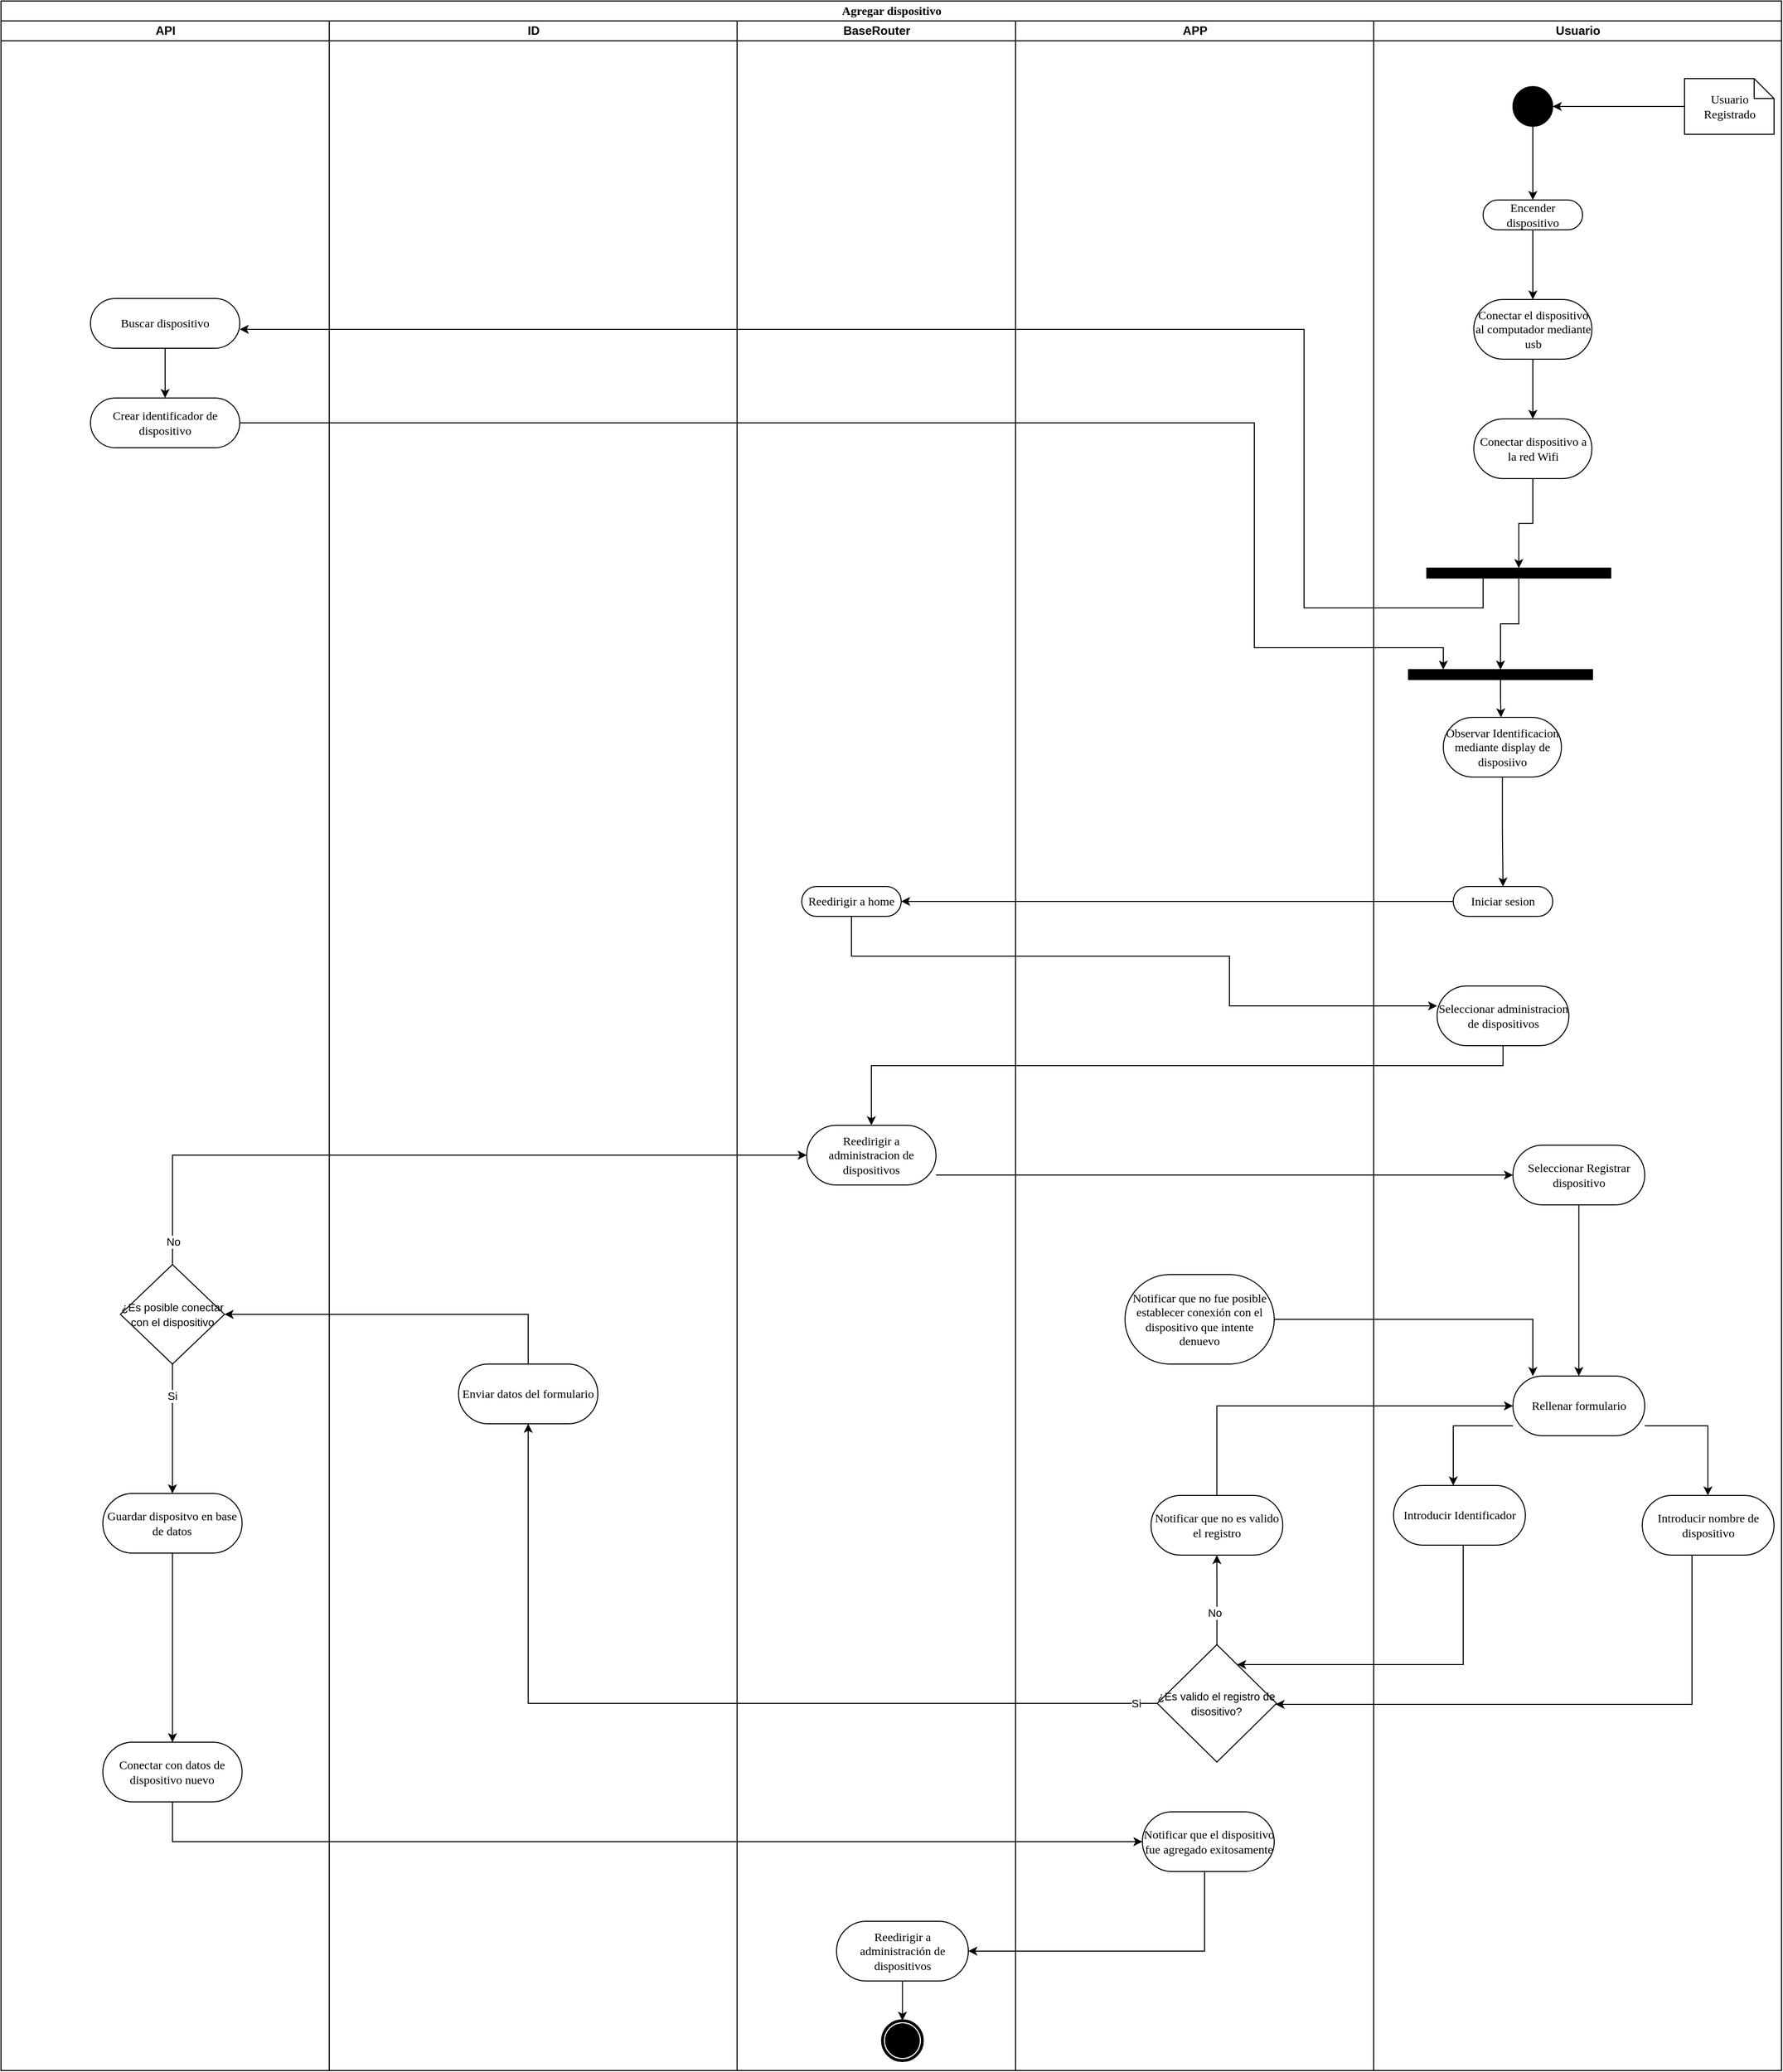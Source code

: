 <mxfile version="24.7.17">
  <diagram name="Página-1" id="JZXTj2QQszrPeYNo8ZXo">
    <mxGraphModel dx="1760" dy="1016" grid="1" gridSize="10" guides="1" tooltips="1" connect="1" arrows="1" fold="1" page="1" pageScale="1" pageWidth="827" pageHeight="1169" math="0" shadow="0">
      <root>
        <mxCell id="0" />
        <mxCell id="1" parent="0" />
        <mxCell id="zhpfSmzAwBTxLPybTJTp-1" value="Agregar dispositivo" style="swimlane;html=1;childLayout=stackLayout;startSize=20;rounded=0;shadow=0;comic=0;labelBackgroundColor=none;strokeWidth=1;fontFamily=Verdana;fontSize=12;align=center;" vertex="1" parent="1">
          <mxGeometry x="160" y="70" width="1790" height="2080" as="geometry" />
        </mxCell>
        <mxCell id="zhpfSmzAwBTxLPybTJTp-2" value="API" style="swimlane;html=1;startSize=20;" vertex="1" parent="zhpfSmzAwBTxLPybTJTp-1">
          <mxGeometry y="20" width="330" height="2060" as="geometry" />
        </mxCell>
        <mxCell id="zhpfSmzAwBTxLPybTJTp-3" value="Crear identificador de dispositivo" style="rounded=1;whiteSpace=wrap;html=1;shadow=0;comic=0;labelBackgroundColor=none;strokeWidth=1;fontFamily=Verdana;fontSize=12;align=center;arcSize=50;" vertex="1" parent="zhpfSmzAwBTxLPybTJTp-2">
          <mxGeometry x="90" y="379" width="150" height="50" as="geometry" />
        </mxCell>
        <mxCell id="zhpfSmzAwBTxLPybTJTp-4" style="edgeStyle=orthogonalEdgeStyle;rounded=0;orthogonalLoop=1;jettySize=auto;html=1;" edge="1" parent="zhpfSmzAwBTxLPybTJTp-2" source="zhpfSmzAwBTxLPybTJTp-5" target="zhpfSmzAwBTxLPybTJTp-3">
          <mxGeometry relative="1" as="geometry" />
        </mxCell>
        <mxCell id="zhpfSmzAwBTxLPybTJTp-5" value="Buscar dispositivo" style="rounded=1;whiteSpace=wrap;html=1;shadow=0;comic=0;labelBackgroundColor=none;strokeWidth=1;fontFamily=Verdana;fontSize=12;align=center;arcSize=50;" vertex="1" parent="zhpfSmzAwBTxLPybTJTp-2">
          <mxGeometry x="90" y="279" width="150" height="50" as="geometry" />
        </mxCell>
        <mxCell id="zhpfSmzAwBTxLPybTJTp-6" style="edgeStyle=orthogonalEdgeStyle;rounded=0;orthogonalLoop=1;jettySize=auto;html=1;" edge="1" parent="zhpfSmzAwBTxLPybTJTp-2" source="zhpfSmzAwBTxLPybTJTp-8" target="zhpfSmzAwBTxLPybTJTp-10">
          <mxGeometry relative="1" as="geometry" />
        </mxCell>
        <mxCell id="zhpfSmzAwBTxLPybTJTp-7" value="Si" style="edgeLabel;html=1;align=center;verticalAlign=middle;resizable=0;points=[];" vertex="1" connectable="0" parent="zhpfSmzAwBTxLPybTJTp-6">
          <mxGeometry x="-0.513" y="-1" relative="1" as="geometry">
            <mxPoint as="offset" />
          </mxGeometry>
        </mxCell>
        <mxCell id="zhpfSmzAwBTxLPybTJTp-8" value="&lt;font style=&quot;font-size: 11px;&quot;&gt;¿Es posible conectar con el dispositivo&lt;br&gt;&lt;/font&gt;" style="rhombus;whiteSpace=wrap;html=1;align=center;" vertex="1" parent="zhpfSmzAwBTxLPybTJTp-2">
          <mxGeometry x="120" y="1250" width="104.75" height="100" as="geometry" />
        </mxCell>
        <mxCell id="zhpfSmzAwBTxLPybTJTp-9" style="edgeStyle=orthogonalEdgeStyle;rounded=0;orthogonalLoop=1;jettySize=auto;html=1;" edge="1" parent="zhpfSmzAwBTxLPybTJTp-2" source="zhpfSmzAwBTxLPybTJTp-10" target="zhpfSmzAwBTxLPybTJTp-11">
          <mxGeometry relative="1" as="geometry" />
        </mxCell>
        <mxCell id="zhpfSmzAwBTxLPybTJTp-10" value="Guardar dispositvo en base de datos" style="rounded=1;whiteSpace=wrap;html=1;shadow=0;comic=0;labelBackgroundColor=none;strokeWidth=1;fontFamily=Verdana;fontSize=12;align=center;arcSize=50;" vertex="1" parent="zhpfSmzAwBTxLPybTJTp-2">
          <mxGeometry x="102.38" y="1480" width="140" height="60" as="geometry" />
        </mxCell>
        <mxCell id="zhpfSmzAwBTxLPybTJTp-11" value="Conectar con datos de dispositivo nuevo" style="rounded=1;whiteSpace=wrap;html=1;shadow=0;comic=0;labelBackgroundColor=none;strokeWidth=1;fontFamily=Verdana;fontSize=12;align=center;arcSize=50;" vertex="1" parent="zhpfSmzAwBTxLPybTJTp-2">
          <mxGeometry x="102.38" y="1730" width="140" height="60" as="geometry" />
        </mxCell>
        <mxCell id="zhpfSmzAwBTxLPybTJTp-12" value="ID" style="swimlane;html=1;startSize=20;" vertex="1" parent="zhpfSmzAwBTxLPybTJTp-1">
          <mxGeometry x="330" y="20" width="410" height="2060" as="geometry" />
        </mxCell>
        <mxCell id="zhpfSmzAwBTxLPybTJTp-13" value="Enviar datos del formulario" style="rounded=1;whiteSpace=wrap;html=1;shadow=0;comic=0;labelBackgroundColor=none;strokeWidth=1;fontFamily=Verdana;fontSize=12;align=center;arcSize=50;" vertex="1" parent="zhpfSmzAwBTxLPybTJTp-12">
          <mxGeometry x="130" y="1350" width="140" height="60" as="geometry" />
        </mxCell>
        <mxCell id="zhpfSmzAwBTxLPybTJTp-14" value="BaseRouter" style="swimlane;html=1;startSize=20;" vertex="1" parent="zhpfSmzAwBTxLPybTJTp-1">
          <mxGeometry x="740" y="20" width="280" height="2060" as="geometry" />
        </mxCell>
        <mxCell id="zhpfSmzAwBTxLPybTJTp-15" value="Reedirigir a home" style="rounded=1;whiteSpace=wrap;html=1;shadow=0;comic=0;labelBackgroundColor=none;strokeWidth=1;fontFamily=Verdana;fontSize=12;align=center;arcSize=50;" vertex="1" parent="zhpfSmzAwBTxLPybTJTp-14">
          <mxGeometry x="65" y="870" width="100" height="30" as="geometry" />
        </mxCell>
        <mxCell id="zhpfSmzAwBTxLPybTJTp-16" value="Reedirigir a administracion de dispositivos" style="rounded=1;whiteSpace=wrap;html=1;shadow=0;comic=0;labelBackgroundColor=none;strokeWidth=1;fontFamily=Verdana;fontSize=12;align=center;arcSize=50;" vertex="1" parent="zhpfSmzAwBTxLPybTJTp-14">
          <mxGeometry x="70" y="1110" width="130" height="60" as="geometry" />
        </mxCell>
        <mxCell id="zhpfSmzAwBTxLPybTJTp-17" style="edgeStyle=orthogonalEdgeStyle;rounded=0;orthogonalLoop=1;jettySize=auto;html=1;" edge="1" parent="zhpfSmzAwBTxLPybTJTp-14" source="zhpfSmzAwBTxLPybTJTp-18" target="zhpfSmzAwBTxLPybTJTp-19">
          <mxGeometry relative="1" as="geometry" />
        </mxCell>
        <mxCell id="zhpfSmzAwBTxLPybTJTp-18" value="Reedirigir a administración de dispositivos" style="rounded=1;whiteSpace=wrap;html=1;shadow=0;comic=0;labelBackgroundColor=none;strokeWidth=1;fontFamily=Verdana;fontSize=12;align=center;arcSize=50;" vertex="1" parent="zhpfSmzAwBTxLPybTJTp-14">
          <mxGeometry x="100" y="1910" width="132.5" height="60" as="geometry" />
        </mxCell>
        <mxCell id="zhpfSmzAwBTxLPybTJTp-19" value="" style="shape=mxgraph.bpmn.shape;html=1;verticalLabelPosition=bottom;labelBackgroundColor=#ffffff;verticalAlign=top;perimeter=ellipsePerimeter;outline=end;symbol=terminate;rounded=0;shadow=0;comic=0;strokeWidth=1;fontFamily=Verdana;fontSize=12;align=center;" vertex="1" parent="zhpfSmzAwBTxLPybTJTp-14">
          <mxGeometry x="146.25" y="2010" width="40" height="40" as="geometry" />
        </mxCell>
        <mxCell id="zhpfSmzAwBTxLPybTJTp-20" value="APP" style="swimlane;html=1;startSize=20;" vertex="1" parent="zhpfSmzAwBTxLPybTJTp-1">
          <mxGeometry x="1020" y="20" width="360" height="2060" as="geometry" />
        </mxCell>
        <mxCell id="zhpfSmzAwBTxLPybTJTp-21" value="Notificar que no es valido el registro" style="rounded=1;whiteSpace=wrap;html=1;shadow=0;comic=0;labelBackgroundColor=none;strokeWidth=1;fontFamily=Verdana;fontSize=12;align=center;arcSize=50;" vertex="1" parent="zhpfSmzAwBTxLPybTJTp-20">
          <mxGeometry x="136.13" y="1482" width="132.5" height="60" as="geometry" />
        </mxCell>
        <mxCell id="zhpfSmzAwBTxLPybTJTp-22" value="Notificar que no fue posible establecer conexión con el dispositivo que intente denuevo" style="rounded=1;whiteSpace=wrap;html=1;shadow=0;comic=0;labelBackgroundColor=none;strokeWidth=1;fontFamily=Verdana;fontSize=12;align=center;arcSize=50;" vertex="1" parent="zhpfSmzAwBTxLPybTJTp-20">
          <mxGeometry x="110" y="1260" width="150" height="90" as="geometry" />
        </mxCell>
        <mxCell id="zhpfSmzAwBTxLPybTJTp-23" value="&lt;font style=&quot;font-size: 11px;&quot;&gt;¿Es valido el registro de disositivo?&lt;/font&gt;" style="rhombus;whiteSpace=wrap;html=1;align=center;" vertex="1" parent="zhpfSmzAwBTxLPybTJTp-20">
          <mxGeometry x="142.38" y="1632" width="120" height="118" as="geometry" />
        </mxCell>
        <mxCell id="zhpfSmzAwBTxLPybTJTp-24" style="edgeStyle=orthogonalEdgeStyle;rounded=0;orthogonalLoop=1;jettySize=auto;html=1;" edge="1" parent="zhpfSmzAwBTxLPybTJTp-20" source="zhpfSmzAwBTxLPybTJTp-23" target="zhpfSmzAwBTxLPybTJTp-21">
          <mxGeometry relative="1" as="geometry" />
        </mxCell>
        <mxCell id="zhpfSmzAwBTxLPybTJTp-25" value="No" style="edgeLabel;html=1;align=center;verticalAlign=middle;resizable=0;points=[];" vertex="1" connectable="0" parent="zhpfSmzAwBTxLPybTJTp-24">
          <mxGeometry x="-0.275" y="3" relative="1" as="geometry">
            <mxPoint as="offset" />
          </mxGeometry>
        </mxCell>
        <mxCell id="zhpfSmzAwBTxLPybTJTp-26" value="Notificar que el dispositivo fue agregado exitosamente" style="rounded=1;whiteSpace=wrap;html=1;shadow=0;comic=0;labelBackgroundColor=none;strokeWidth=1;fontFamily=Verdana;fontSize=12;align=center;arcSize=50;" vertex="1" parent="zhpfSmzAwBTxLPybTJTp-20">
          <mxGeometry x="127.5" y="1800" width="132.5" height="60" as="geometry" />
        </mxCell>
        <mxCell id="zhpfSmzAwBTxLPybTJTp-27" value="Usuario" style="swimlane;html=1;startSize=20;" vertex="1" parent="zhpfSmzAwBTxLPybTJTp-1">
          <mxGeometry x="1380" y="20" width="410" height="2060" as="geometry" />
        </mxCell>
        <mxCell id="zhpfSmzAwBTxLPybTJTp-28" style="edgeStyle=orthogonalEdgeStyle;rounded=0;orthogonalLoop=1;jettySize=auto;html=1;" edge="1" parent="zhpfSmzAwBTxLPybTJTp-27" source="zhpfSmzAwBTxLPybTJTp-29" target="zhpfSmzAwBTxLPybTJTp-33">
          <mxGeometry relative="1" as="geometry" />
        </mxCell>
        <mxCell id="zhpfSmzAwBTxLPybTJTp-29" value="Encender dispositivo" style="rounded=1;whiteSpace=wrap;html=1;shadow=0;comic=0;labelBackgroundColor=none;strokeWidth=1;fontFamily=Verdana;fontSize=12;align=center;arcSize=50;" vertex="1" parent="zhpfSmzAwBTxLPybTJTp-27">
          <mxGeometry x="110" y="180" width="100" height="30" as="geometry" />
        </mxCell>
        <mxCell id="zhpfSmzAwBTxLPybTJTp-30" style="edgeStyle=orthogonalEdgeStyle;rounded=0;orthogonalLoop=1;jettySize=auto;html=1;" edge="1" parent="zhpfSmzAwBTxLPybTJTp-27" source="zhpfSmzAwBTxLPybTJTp-31" target="zhpfSmzAwBTxLPybTJTp-29">
          <mxGeometry relative="1" as="geometry" />
        </mxCell>
        <mxCell id="zhpfSmzAwBTxLPybTJTp-31" value="" style="ellipse;whiteSpace=wrap;html=1;rounded=0;shadow=0;comic=0;labelBackgroundColor=none;strokeWidth=1;fillColor=#000000;fontFamily=Verdana;fontSize=12;align=center;" vertex="1" parent="zhpfSmzAwBTxLPybTJTp-27">
          <mxGeometry x="140" y="66" width="40" height="40" as="geometry" />
        </mxCell>
        <mxCell id="zhpfSmzAwBTxLPybTJTp-32" style="edgeStyle=orthogonalEdgeStyle;rounded=0;orthogonalLoop=1;jettySize=auto;html=1;" edge="1" parent="zhpfSmzAwBTxLPybTJTp-27" source="zhpfSmzAwBTxLPybTJTp-33" target="zhpfSmzAwBTxLPybTJTp-34">
          <mxGeometry relative="1" as="geometry" />
        </mxCell>
        <mxCell id="zhpfSmzAwBTxLPybTJTp-33" value="Conectar el dispositivo al computador mediante usb" style="rounded=1;whiteSpace=wrap;html=1;shadow=0;comic=0;labelBackgroundColor=none;strokeWidth=1;fontFamily=Verdana;fontSize=12;align=center;arcSize=50;" vertex="1" parent="zhpfSmzAwBTxLPybTJTp-27">
          <mxGeometry x="100.63" y="280" width="118.75" height="60" as="geometry" />
        </mxCell>
        <mxCell id="zhpfSmzAwBTxLPybTJTp-34" value="Conectar dispositivo a la red Wifi" style="rounded=1;whiteSpace=wrap;html=1;shadow=0;comic=0;labelBackgroundColor=none;strokeWidth=1;fontFamily=Verdana;fontSize=12;align=center;arcSize=50;" vertex="1" parent="zhpfSmzAwBTxLPybTJTp-27">
          <mxGeometry x="100.63" y="400" width="118.75" height="60" as="geometry" />
        </mxCell>
        <mxCell id="zhpfSmzAwBTxLPybTJTp-35" style="edgeStyle=orthogonalEdgeStyle;rounded=0;orthogonalLoop=1;jettySize=auto;html=1;" edge="1" parent="zhpfSmzAwBTxLPybTJTp-27" source="zhpfSmzAwBTxLPybTJTp-36" target="zhpfSmzAwBTxLPybTJTp-39">
          <mxGeometry relative="1" as="geometry" />
        </mxCell>
        <mxCell id="zhpfSmzAwBTxLPybTJTp-36" value="Observar Identificacion mediante display de disposiivo" style="rounded=1;whiteSpace=wrap;html=1;shadow=0;comic=0;labelBackgroundColor=none;strokeWidth=1;fontFamily=Verdana;fontSize=12;align=center;arcSize=50;" vertex="1" parent="zhpfSmzAwBTxLPybTJTp-27">
          <mxGeometry x="70" y="700" width="118.75" height="60" as="geometry" />
        </mxCell>
        <mxCell id="zhpfSmzAwBTxLPybTJTp-37" style="edgeStyle=orthogonalEdgeStyle;rounded=0;orthogonalLoop=1;jettySize=auto;html=1;" edge="1" parent="zhpfSmzAwBTxLPybTJTp-27" source="zhpfSmzAwBTxLPybTJTp-38" target="zhpfSmzAwBTxLPybTJTp-36">
          <mxGeometry relative="1" as="geometry">
            <Array as="points">
              <mxPoint x="128" y="680" />
              <mxPoint x="128" y="680" />
            </Array>
          </mxGeometry>
        </mxCell>
        <mxCell id="zhpfSmzAwBTxLPybTJTp-38" value="" style="whiteSpace=wrap;html=1;rounded=0;shadow=0;comic=0;labelBackgroundColor=none;strokeWidth=1;fillColor=#000000;fontFamily=Verdana;fontSize=12;align=center;rotation=0;" vertex="1" parent="zhpfSmzAwBTxLPybTJTp-27">
          <mxGeometry x="35" y="652" width="185" height="10" as="geometry" />
        </mxCell>
        <mxCell id="zhpfSmzAwBTxLPybTJTp-39" value="Iniciar sesion" style="rounded=1;whiteSpace=wrap;html=1;shadow=0;comic=0;labelBackgroundColor=none;strokeWidth=1;fontFamily=Verdana;fontSize=12;align=center;arcSize=50;" vertex="1" parent="zhpfSmzAwBTxLPybTJTp-27">
          <mxGeometry x="80" y="870" width="100" height="30" as="geometry" />
        </mxCell>
        <mxCell id="zhpfSmzAwBTxLPybTJTp-40" value="Seleccionar administracion de dispositivos" style="rounded=1;whiteSpace=wrap;html=1;shadow=0;comic=0;labelBackgroundColor=none;strokeWidth=1;fontFamily=Verdana;fontSize=12;align=center;arcSize=50;" vertex="1" parent="zhpfSmzAwBTxLPybTJTp-27">
          <mxGeometry x="63.75" y="970" width="132.5" height="60" as="geometry" />
        </mxCell>
        <mxCell id="zhpfSmzAwBTxLPybTJTp-41" style="edgeStyle=orthogonalEdgeStyle;rounded=0;orthogonalLoop=1;jettySize=auto;html=1;" edge="1" parent="zhpfSmzAwBTxLPybTJTp-27" source="zhpfSmzAwBTxLPybTJTp-42" target="zhpfSmzAwBTxLPybTJTp-47">
          <mxGeometry relative="1" as="geometry">
            <mxPoint x="206.25" y="1302" as="sourcePoint" />
          </mxGeometry>
        </mxCell>
        <mxCell id="zhpfSmzAwBTxLPybTJTp-42" value="Seleccionar Registrar dispositivo" style="rounded=1;whiteSpace=wrap;html=1;shadow=0;comic=0;labelBackgroundColor=none;strokeWidth=1;fontFamily=Verdana;fontSize=12;align=center;arcSize=50;" vertex="1" parent="zhpfSmzAwBTxLPybTJTp-27">
          <mxGeometry x="140.0" y="1130" width="132.5" height="60" as="geometry" />
        </mxCell>
        <mxCell id="zhpfSmzAwBTxLPybTJTp-43" value="Introducir Identificador" style="rounded=1;whiteSpace=wrap;html=1;shadow=0;comic=0;labelBackgroundColor=none;strokeWidth=1;fontFamily=Verdana;fontSize=12;align=center;arcSize=50;" vertex="1" parent="zhpfSmzAwBTxLPybTJTp-27">
          <mxGeometry x="20" y="1472" width="132.5" height="60" as="geometry" />
        </mxCell>
        <mxCell id="zhpfSmzAwBTxLPybTJTp-44" value="Introducir nombre de dispositivo" style="rounded=1;whiteSpace=wrap;html=1;shadow=0;comic=0;labelBackgroundColor=none;strokeWidth=1;fontFamily=Verdana;fontSize=12;align=center;arcSize=50;" vertex="1" parent="zhpfSmzAwBTxLPybTJTp-27">
          <mxGeometry x="270.0" y="1482" width="132.5" height="60" as="geometry" />
        </mxCell>
        <mxCell id="zhpfSmzAwBTxLPybTJTp-45" style="edgeStyle=orthogonalEdgeStyle;rounded=0;orthogonalLoop=1;jettySize=auto;html=1;" edge="1" parent="zhpfSmzAwBTxLPybTJTp-27" source="zhpfSmzAwBTxLPybTJTp-47" target="zhpfSmzAwBTxLPybTJTp-43">
          <mxGeometry relative="1" as="geometry">
            <Array as="points">
              <mxPoint x="80" y="1412" />
            </Array>
          </mxGeometry>
        </mxCell>
        <mxCell id="zhpfSmzAwBTxLPybTJTp-46" style="edgeStyle=orthogonalEdgeStyle;rounded=0;orthogonalLoop=1;jettySize=auto;html=1;" edge="1" parent="zhpfSmzAwBTxLPybTJTp-27" source="zhpfSmzAwBTxLPybTJTp-47" target="zhpfSmzAwBTxLPybTJTp-44">
          <mxGeometry relative="1" as="geometry">
            <Array as="points">
              <mxPoint x="336" y="1412" />
            </Array>
          </mxGeometry>
        </mxCell>
        <mxCell id="zhpfSmzAwBTxLPybTJTp-47" value="Rellenar formulario" style="rounded=1;whiteSpace=wrap;html=1;shadow=0;comic=0;labelBackgroundColor=none;strokeWidth=1;fontFamily=Verdana;fontSize=12;align=center;arcSize=50;" vertex="1" parent="zhpfSmzAwBTxLPybTJTp-27">
          <mxGeometry x="140.0" y="1362" width="132.5" height="60" as="geometry" />
        </mxCell>
        <mxCell id="zhpfSmzAwBTxLPybTJTp-48" value="Usuario Registrado" style="shape=note;whiteSpace=wrap;html=1;rounded=0;shadow=0;comic=0;labelBackgroundColor=none;strokeWidth=1;fontFamily=Verdana;fontSize=12;align=center;size=20;" vertex="1" parent="zhpfSmzAwBTxLPybTJTp-27">
          <mxGeometry x="312.5" y="58" width="90" height="56" as="geometry" />
        </mxCell>
        <mxCell id="zhpfSmzAwBTxLPybTJTp-49" style="edgeStyle=orthogonalEdgeStyle;rounded=0;orthogonalLoop=1;jettySize=auto;html=1;" edge="1" parent="zhpfSmzAwBTxLPybTJTp-27" source="zhpfSmzAwBTxLPybTJTp-48" target="zhpfSmzAwBTxLPybTJTp-31">
          <mxGeometry relative="1" as="geometry" />
        </mxCell>
        <mxCell id="zhpfSmzAwBTxLPybTJTp-50" style="edgeStyle=orthogonalEdgeStyle;rounded=0;orthogonalLoop=1;jettySize=auto;html=1;" edge="1" parent="zhpfSmzAwBTxLPybTJTp-1" source="zhpfSmzAwBTxLPybTJTp-3" target="zhpfSmzAwBTxLPybTJTp-38">
          <mxGeometry relative="1" as="geometry">
            <Array as="points">
              <mxPoint x="1260" y="424" />
              <mxPoint x="1260" y="650" />
              <mxPoint x="1450" y="650" />
            </Array>
          </mxGeometry>
        </mxCell>
        <mxCell id="zhpfSmzAwBTxLPybTJTp-51" style="edgeStyle=orthogonalEdgeStyle;rounded=0;orthogonalLoop=1;jettySize=auto;html=1;" edge="1" parent="zhpfSmzAwBTxLPybTJTp-1" source="zhpfSmzAwBTxLPybTJTp-39" target="zhpfSmzAwBTxLPybTJTp-15">
          <mxGeometry relative="1" as="geometry" />
        </mxCell>
        <mxCell id="zhpfSmzAwBTxLPybTJTp-52" style="edgeStyle=orthogonalEdgeStyle;rounded=0;orthogonalLoop=1;jettySize=auto;html=1;" edge="1" parent="zhpfSmzAwBTxLPybTJTp-1" source="zhpfSmzAwBTxLPybTJTp-15" target="zhpfSmzAwBTxLPybTJTp-40">
          <mxGeometry relative="1" as="geometry">
            <Array as="points">
              <mxPoint x="855" y="960" />
              <mxPoint x="1235" y="960" />
              <mxPoint x="1235" y="1010" />
            </Array>
          </mxGeometry>
        </mxCell>
        <mxCell id="zhpfSmzAwBTxLPybTJTp-53" style="edgeStyle=orthogonalEdgeStyle;rounded=0;orthogonalLoop=1;jettySize=auto;html=1;" edge="1" parent="zhpfSmzAwBTxLPybTJTp-1" source="zhpfSmzAwBTxLPybTJTp-40" target="zhpfSmzAwBTxLPybTJTp-16">
          <mxGeometry relative="1" as="geometry">
            <Array as="points">
              <mxPoint x="1510" y="1070" />
              <mxPoint x="875" y="1070" />
            </Array>
          </mxGeometry>
        </mxCell>
        <mxCell id="zhpfSmzAwBTxLPybTJTp-54" style="edgeStyle=orthogonalEdgeStyle;rounded=0;orthogonalLoop=1;jettySize=auto;html=1;" edge="1" parent="zhpfSmzAwBTxLPybTJTp-1" source="zhpfSmzAwBTxLPybTJTp-16" target="zhpfSmzAwBTxLPybTJTp-42">
          <mxGeometry relative="1" as="geometry">
            <Array as="points">
              <mxPoint x="1450" y="1180" />
              <mxPoint x="1450" y="1180" />
            </Array>
          </mxGeometry>
        </mxCell>
        <mxCell id="zhpfSmzAwBTxLPybTJTp-55" style="edgeStyle=orthogonalEdgeStyle;rounded=0;orthogonalLoop=1;jettySize=auto;html=1;" edge="1" parent="zhpfSmzAwBTxLPybTJTp-1" source="zhpfSmzAwBTxLPybTJTp-21" target="zhpfSmzAwBTxLPybTJTp-47">
          <mxGeometry relative="1" as="geometry">
            <Array as="points">
              <mxPoint x="1602" y="1412" />
            </Array>
          </mxGeometry>
        </mxCell>
        <mxCell id="zhpfSmzAwBTxLPybTJTp-56" style="edgeStyle=orthogonalEdgeStyle;rounded=0;orthogonalLoop=1;jettySize=auto;html=1;" edge="1" parent="zhpfSmzAwBTxLPybTJTp-1" source="zhpfSmzAwBTxLPybTJTp-22" target="zhpfSmzAwBTxLPybTJTp-47">
          <mxGeometry relative="1" as="geometry">
            <Array as="points">
              <mxPoint x="1540" y="1325" />
            </Array>
          </mxGeometry>
        </mxCell>
        <mxCell id="zhpfSmzAwBTxLPybTJTp-57" style="edgeStyle=orthogonalEdgeStyle;rounded=0;orthogonalLoop=1;jettySize=auto;html=1;" edge="1" parent="zhpfSmzAwBTxLPybTJTp-1" source="zhpfSmzAwBTxLPybTJTp-13" target="zhpfSmzAwBTxLPybTJTp-8">
          <mxGeometry relative="1" as="geometry">
            <Array as="points">
              <mxPoint x="530" y="1320" />
            </Array>
          </mxGeometry>
        </mxCell>
        <mxCell id="zhpfSmzAwBTxLPybTJTp-58" style="edgeStyle=orthogonalEdgeStyle;rounded=0;orthogonalLoop=1;jettySize=auto;html=1;" edge="1" parent="zhpfSmzAwBTxLPybTJTp-1" source="zhpfSmzAwBTxLPybTJTp-8" target="zhpfSmzAwBTxLPybTJTp-16">
          <mxGeometry relative="1" as="geometry">
            <Array as="points">
              <mxPoint x="172" y="1160" />
            </Array>
          </mxGeometry>
        </mxCell>
        <mxCell id="zhpfSmzAwBTxLPybTJTp-59" value="No" style="edgeLabel;html=1;align=center;verticalAlign=middle;resizable=0;points=[];" vertex="1" connectable="0" parent="zhpfSmzAwBTxLPybTJTp-58">
          <mxGeometry x="-0.937" y="-4" relative="1" as="geometry">
            <mxPoint x="-4" as="offset" />
          </mxGeometry>
        </mxCell>
        <mxCell id="zhpfSmzAwBTxLPybTJTp-60" style="edgeStyle=orthogonalEdgeStyle;rounded=0;orthogonalLoop=1;jettySize=auto;html=1;" edge="1" parent="zhpfSmzAwBTxLPybTJTp-1" source="zhpfSmzAwBTxLPybTJTp-43" target="zhpfSmzAwBTxLPybTJTp-23">
          <mxGeometry relative="1" as="geometry">
            <Array as="points">
              <mxPoint x="1470" y="1672" />
            </Array>
          </mxGeometry>
        </mxCell>
        <mxCell id="zhpfSmzAwBTxLPybTJTp-61" style="edgeStyle=orthogonalEdgeStyle;rounded=0;orthogonalLoop=1;jettySize=auto;html=1;" edge="1" parent="zhpfSmzAwBTxLPybTJTp-1" source="zhpfSmzAwBTxLPybTJTp-44" target="zhpfSmzAwBTxLPybTJTp-23">
          <mxGeometry relative="1" as="geometry">
            <Array as="points">
              <mxPoint x="1700" y="1712" />
            </Array>
          </mxGeometry>
        </mxCell>
        <mxCell id="zhpfSmzAwBTxLPybTJTp-62" style="edgeStyle=orthogonalEdgeStyle;rounded=0;orthogonalLoop=1;jettySize=auto;html=1;" edge="1" parent="zhpfSmzAwBTxLPybTJTp-1" source="zhpfSmzAwBTxLPybTJTp-11" target="zhpfSmzAwBTxLPybTJTp-26">
          <mxGeometry relative="1" as="geometry">
            <Array as="points">
              <mxPoint x="172" y="1850" />
            </Array>
          </mxGeometry>
        </mxCell>
        <mxCell id="zhpfSmzAwBTxLPybTJTp-63" style="edgeStyle=orthogonalEdgeStyle;rounded=0;orthogonalLoop=1;jettySize=auto;html=1;" edge="1" parent="zhpfSmzAwBTxLPybTJTp-1" source="zhpfSmzAwBTxLPybTJTp-26" target="zhpfSmzAwBTxLPybTJTp-18">
          <mxGeometry relative="1" as="geometry">
            <Array as="points">
              <mxPoint x="1210" y="1960" />
            </Array>
          </mxGeometry>
        </mxCell>
        <mxCell id="zhpfSmzAwBTxLPybTJTp-64" style="edgeStyle=orthogonalEdgeStyle;rounded=0;orthogonalLoop=1;jettySize=auto;html=1;" edge="1" parent="zhpfSmzAwBTxLPybTJTp-1" source="zhpfSmzAwBTxLPybTJTp-23" target="zhpfSmzAwBTxLPybTJTp-13">
          <mxGeometry relative="1" as="geometry" />
        </mxCell>
        <mxCell id="zhpfSmzAwBTxLPybTJTp-65" value="Si" style="edgeLabel;html=1;align=center;verticalAlign=middle;resizable=0;points=[];" vertex="1" connectable="0" parent="zhpfSmzAwBTxLPybTJTp-64">
          <mxGeometry x="-0.877" y="-1" relative="1" as="geometry">
            <mxPoint x="34" y="1" as="offset" />
          </mxGeometry>
        </mxCell>
        <mxCell id="zhpfSmzAwBTxLPybTJTp-66" style="edgeStyle=orthogonalEdgeStyle;rounded=0;orthogonalLoop=1;jettySize=auto;html=1;" edge="1" parent="1" source="zhpfSmzAwBTxLPybTJTp-68" target="zhpfSmzAwBTxLPybTJTp-38">
          <mxGeometry relative="1" as="geometry" />
        </mxCell>
        <mxCell id="zhpfSmzAwBTxLPybTJTp-67" style="edgeStyle=orthogonalEdgeStyle;rounded=0;orthogonalLoop=1;jettySize=auto;html=1;" edge="1" parent="1" source="zhpfSmzAwBTxLPybTJTp-68" target="zhpfSmzAwBTxLPybTJTp-5">
          <mxGeometry relative="1" as="geometry">
            <Array as="points">
              <mxPoint x="1650" y="680" />
              <mxPoint x="1470" y="680" />
              <mxPoint x="1470" y="400" />
            </Array>
          </mxGeometry>
        </mxCell>
        <mxCell id="zhpfSmzAwBTxLPybTJTp-68" value="" style="whiteSpace=wrap;html=1;rounded=0;shadow=0;comic=0;labelBackgroundColor=none;strokeWidth=1;fillColor=#000000;fontFamily=Verdana;fontSize=12;align=center;rotation=0;" vertex="1" parent="1">
          <mxGeometry x="1593.38" y="640" width="185" height="10" as="geometry" />
        </mxCell>
        <mxCell id="zhpfSmzAwBTxLPybTJTp-69" style="edgeStyle=orthogonalEdgeStyle;rounded=0;orthogonalLoop=1;jettySize=auto;html=1;" edge="1" parent="1" source="zhpfSmzAwBTxLPybTJTp-34" target="zhpfSmzAwBTxLPybTJTp-68">
          <mxGeometry relative="1" as="geometry">
            <mxPoint x="2060" y="630" as="targetPoint" />
          </mxGeometry>
        </mxCell>
      </root>
    </mxGraphModel>
  </diagram>
</mxfile>
